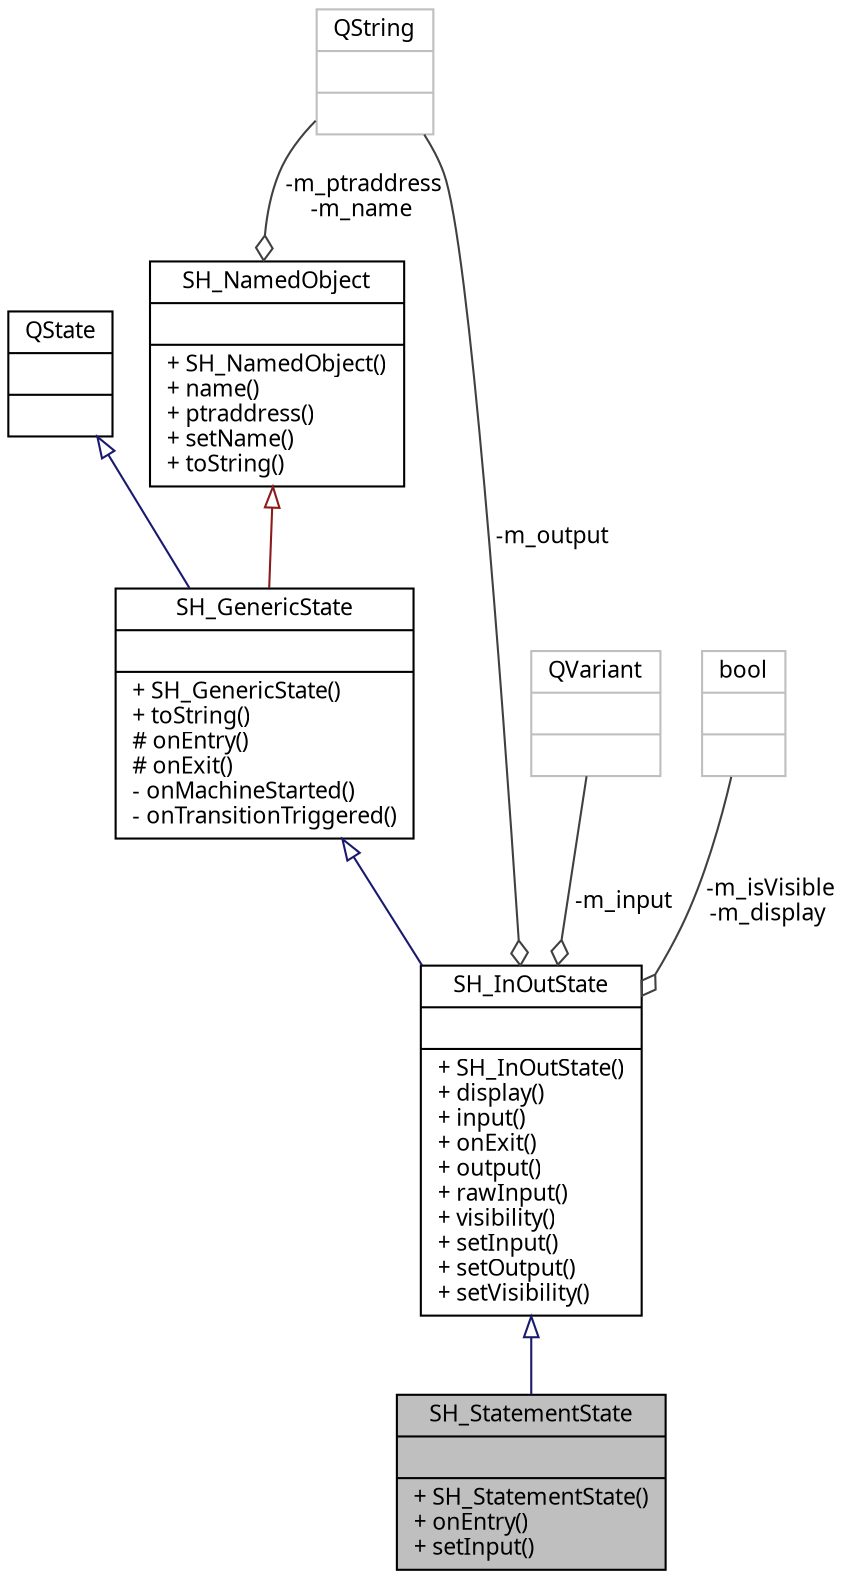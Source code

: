 digraph "SH_StatementState"
{
 // INTERACTIVE_SVG=YES
  bgcolor="transparent";
  edge [fontname="Verdana",fontsize="11",labelfontname="Verdana",labelfontsize="11"];
  node [fontname="Verdana",fontsize="11",shape=record];
  Node1 [label="{SH_StatementState\n||+ SH_StatementState()\l+ onEntry()\l+ setInput()\l}",height=0.2,width=0.4,color="black", fillcolor="grey75", style="filled" fontcolor="black"];
  Node2 -> Node1 [dir="back",color="midnightblue",fontsize="11",style="solid",arrowtail="onormal",fontname="Verdana"];
  Node2 [label="{SH_InOutState\n||+ SH_InOutState()\l+ display()\l+ input()\l+ onExit()\l+ output()\l+ rawInput()\l+ visibility()\l+ setInput()\l+ setOutput()\l+ setVisibility()\l}",height=0.2,width=0.4,color="black",URL="$classSH__InOutState.html"];
  Node3 -> Node2 [dir="back",color="midnightblue",fontsize="11",style="solid",arrowtail="onormal",fontname="Verdana"];
  Node3 [label="{SH_GenericState\n||+ SH_GenericState()\l+ toString()\l# onEntry()\l# onExit()\l- onMachineStarted()\l- onTransitionTriggered()\l}",height=0.2,width=0.4,color="black",URL="$classSH__GenericState.html"];
  Node4 -> Node3 [dir="back",color="midnightblue",fontsize="11",style="solid",arrowtail="onormal",fontname="Verdana"];
  Node4 [label="{QState\n||}",height=0.2,width=0.4,color="black",URL="$classQState.html"];
  Node5 -> Node3 [dir="back",color="firebrick4",fontsize="11",style="solid",arrowtail="onormal",fontname="Verdana"];
  Node5 [label="{SH_NamedObject\n||+ SH_NamedObject()\l+ name()\l+ ptraddress()\l+ setName()\l+ toString()\l}",height=0.2,width=0.4,color="black",URL="$classSH__NamedObject.html"];
  Node6 -> Node5 [color="grey25",fontsize="11",style="solid",label=" -m_ptraddress\n-m_name" ,arrowhead="odiamond",fontname="Verdana"];
  Node6 [label="{QString\n||}",height=0.2,width=0.4,color="grey75"];
  Node7 -> Node2 [color="grey25",fontsize="11",style="solid",label=" -m_input" ,arrowhead="odiamond",fontname="Verdana"];
  Node7 [label="{QVariant\n||}",height=0.2,width=0.4,color="grey75"];
  Node6 -> Node2 [color="grey25",fontsize="11",style="solid",label=" -m_output" ,arrowhead="odiamond",fontname="Verdana"];
  Node8 -> Node2 [color="grey25",fontsize="11",style="solid",label=" -m_isVisible\n-m_display" ,arrowhead="odiamond",fontname="Verdana"];
  Node8 [label="{bool\n||}",height=0.2,width=0.4,color="grey75"];
}
